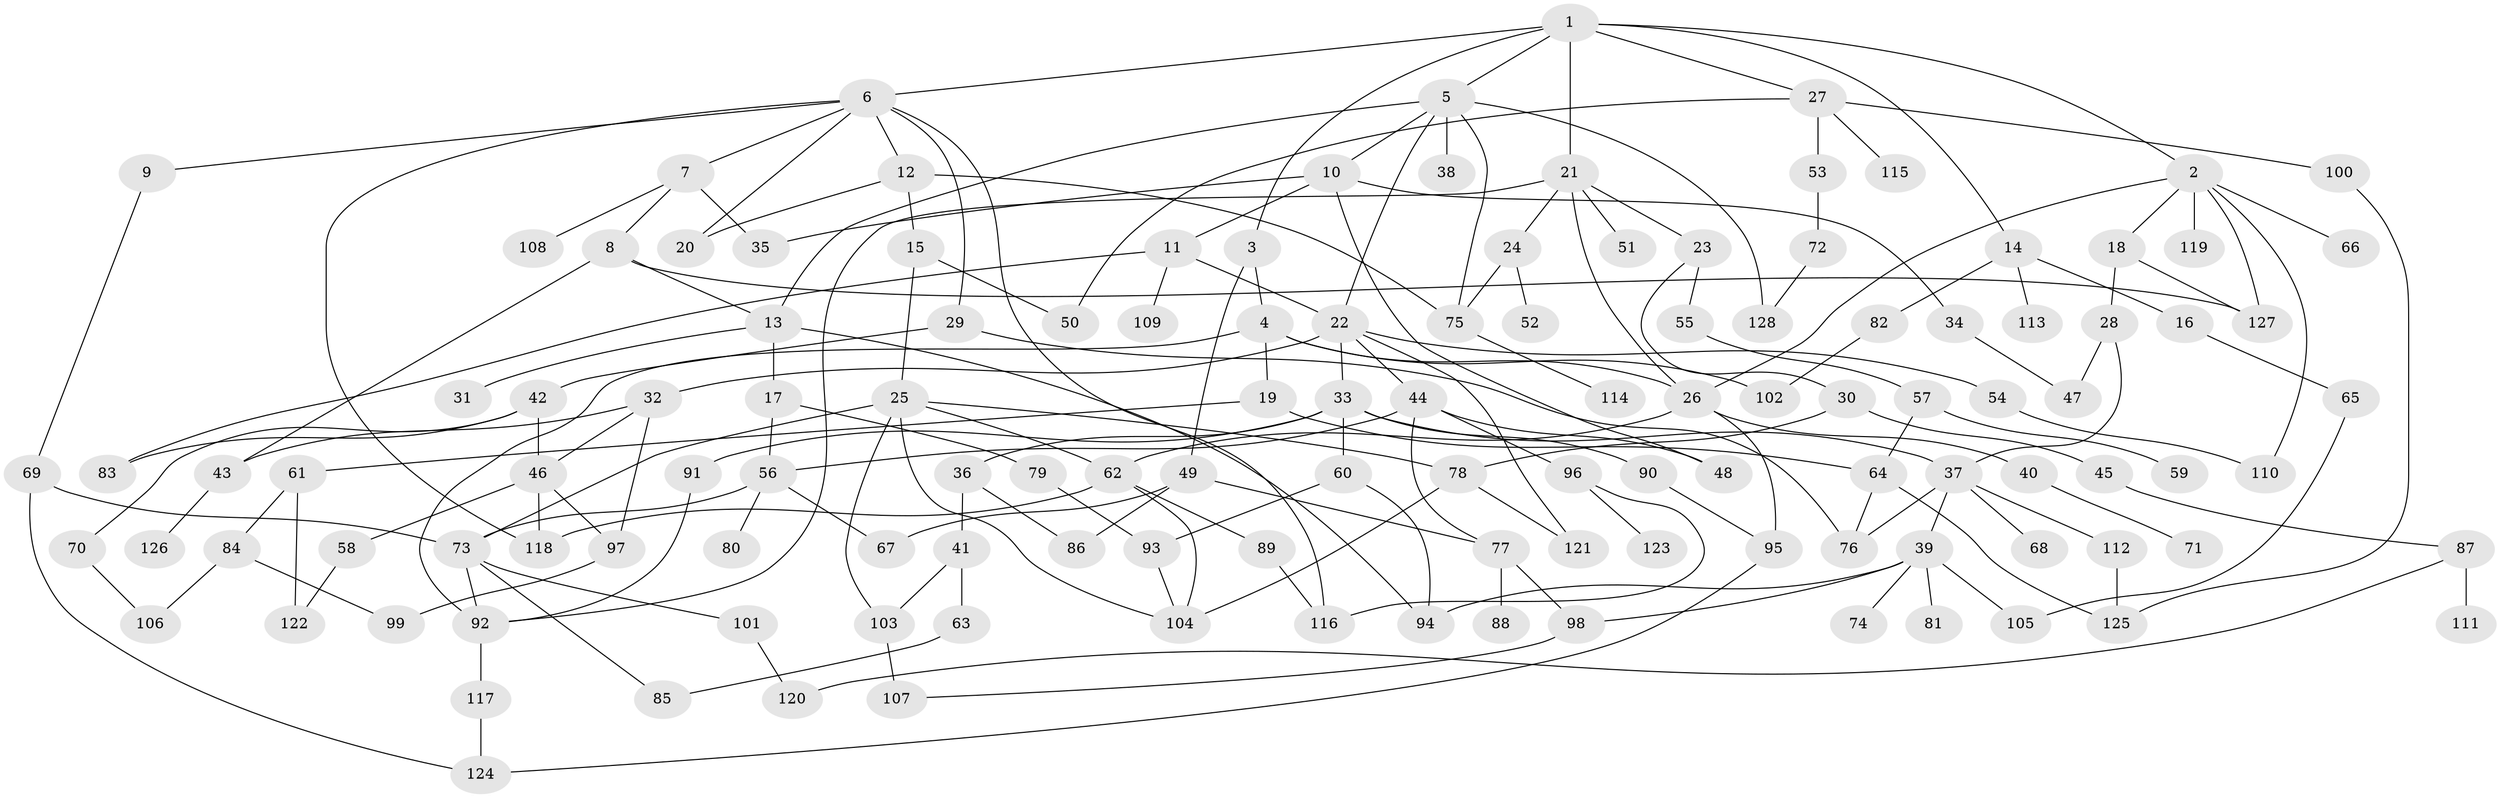 // Generated by graph-tools (version 1.1) at 2025/01/03/09/25 03:01:09]
// undirected, 128 vertices, 187 edges
graph export_dot {
graph [start="1"]
  node [color=gray90,style=filled];
  1;
  2;
  3;
  4;
  5;
  6;
  7;
  8;
  9;
  10;
  11;
  12;
  13;
  14;
  15;
  16;
  17;
  18;
  19;
  20;
  21;
  22;
  23;
  24;
  25;
  26;
  27;
  28;
  29;
  30;
  31;
  32;
  33;
  34;
  35;
  36;
  37;
  38;
  39;
  40;
  41;
  42;
  43;
  44;
  45;
  46;
  47;
  48;
  49;
  50;
  51;
  52;
  53;
  54;
  55;
  56;
  57;
  58;
  59;
  60;
  61;
  62;
  63;
  64;
  65;
  66;
  67;
  68;
  69;
  70;
  71;
  72;
  73;
  74;
  75;
  76;
  77;
  78;
  79;
  80;
  81;
  82;
  83;
  84;
  85;
  86;
  87;
  88;
  89;
  90;
  91;
  92;
  93;
  94;
  95;
  96;
  97;
  98;
  99;
  100;
  101;
  102;
  103;
  104;
  105;
  106;
  107;
  108;
  109;
  110;
  111;
  112;
  113;
  114;
  115;
  116;
  117;
  118;
  119;
  120;
  121;
  122;
  123;
  124;
  125;
  126;
  127;
  128;
  1 -- 2;
  1 -- 3;
  1 -- 5;
  1 -- 6;
  1 -- 14;
  1 -- 21;
  1 -- 27;
  2 -- 18;
  2 -- 26;
  2 -- 66;
  2 -- 110;
  2 -- 119;
  2 -- 127;
  3 -- 4;
  3 -- 49;
  4 -- 19;
  4 -- 102;
  4 -- 26;
  4 -- 92;
  5 -- 10;
  5 -- 13;
  5 -- 38;
  5 -- 75;
  5 -- 128;
  5 -- 22;
  6 -- 7;
  6 -- 9;
  6 -- 12;
  6 -- 20;
  6 -- 29;
  6 -- 116;
  6 -- 118;
  7 -- 8;
  7 -- 108;
  7 -- 35;
  8 -- 127;
  8 -- 43;
  8 -- 13;
  9 -- 69;
  10 -- 11;
  10 -- 34;
  10 -- 35;
  10 -- 48;
  11 -- 22;
  11 -- 83;
  11 -- 109;
  12 -- 15;
  12 -- 20;
  12 -- 75;
  13 -- 17;
  13 -- 31;
  13 -- 94;
  14 -- 16;
  14 -- 82;
  14 -- 113;
  15 -- 25;
  15 -- 50;
  16 -- 65;
  17 -- 56;
  17 -- 79;
  18 -- 28;
  18 -- 127;
  19 -- 61;
  19 -- 64;
  21 -- 23;
  21 -- 24;
  21 -- 51;
  21 -- 92;
  21 -- 26;
  22 -- 32;
  22 -- 33;
  22 -- 44;
  22 -- 54;
  22 -- 121;
  23 -- 30;
  23 -- 55;
  24 -- 52;
  24 -- 75;
  25 -- 78;
  25 -- 73;
  25 -- 103;
  25 -- 62;
  25 -- 104;
  26 -- 40;
  26 -- 62;
  26 -- 95;
  27 -- 50;
  27 -- 53;
  27 -- 100;
  27 -- 115;
  28 -- 37;
  28 -- 47;
  29 -- 42;
  29 -- 76;
  30 -- 45;
  30 -- 78;
  32 -- 43;
  32 -- 46;
  32 -- 97;
  33 -- 36;
  33 -- 60;
  33 -- 90;
  33 -- 91;
  33 -- 37;
  34 -- 47;
  36 -- 41;
  36 -- 86;
  37 -- 39;
  37 -- 68;
  37 -- 112;
  37 -- 76;
  39 -- 74;
  39 -- 81;
  39 -- 94;
  39 -- 98;
  39 -- 105;
  40 -- 71;
  41 -- 63;
  41 -- 103;
  42 -- 46;
  42 -- 70;
  42 -- 83;
  43 -- 126;
  44 -- 48;
  44 -- 77;
  44 -- 96;
  44 -- 56;
  45 -- 87;
  46 -- 58;
  46 -- 97;
  46 -- 118;
  49 -- 67;
  49 -- 86;
  49 -- 77;
  53 -- 72;
  54 -- 110;
  55 -- 57;
  56 -- 80;
  56 -- 67;
  56 -- 73;
  57 -- 59;
  57 -- 64;
  58 -- 122;
  60 -- 93;
  60 -- 94;
  61 -- 84;
  61 -- 122;
  62 -- 89;
  62 -- 104;
  62 -- 118;
  63 -- 85;
  64 -- 76;
  64 -- 125;
  65 -- 105;
  69 -- 73;
  69 -- 124;
  70 -- 106;
  72 -- 128;
  73 -- 85;
  73 -- 101;
  73 -- 92;
  75 -- 114;
  77 -- 88;
  77 -- 98;
  78 -- 104;
  78 -- 121;
  79 -- 93;
  82 -- 102;
  84 -- 99;
  84 -- 106;
  87 -- 111;
  87 -- 120;
  89 -- 116;
  90 -- 95;
  91 -- 92;
  92 -- 117;
  93 -- 104;
  95 -- 124;
  96 -- 123;
  96 -- 116;
  97 -- 99;
  98 -- 107;
  100 -- 125;
  101 -- 120;
  103 -- 107;
  112 -- 125;
  117 -- 124;
}
